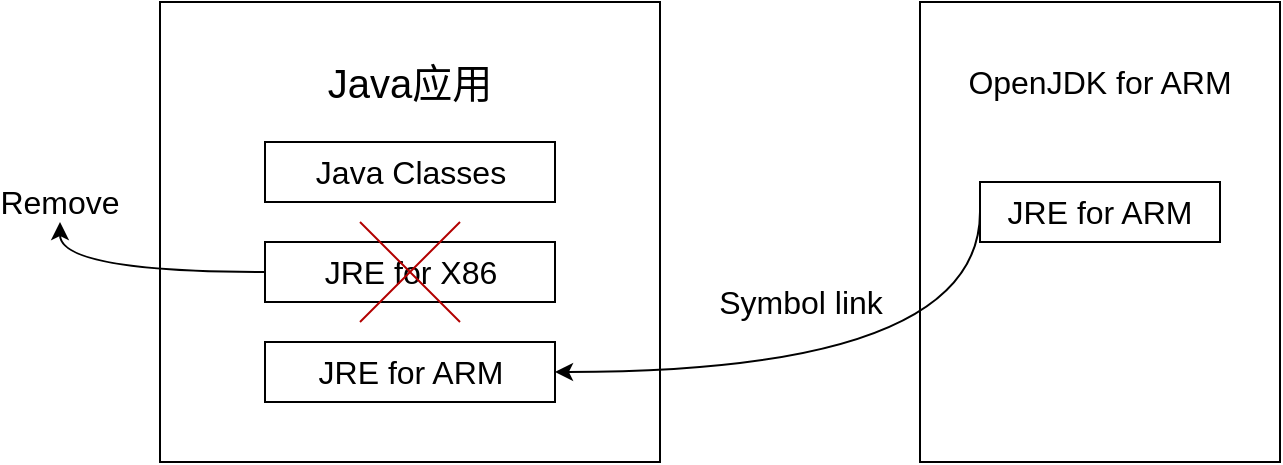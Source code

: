 <mxfile version="14.5.1" type="device"><diagram id="zQw1YGSrRiVJQ7fSl8PP" name="第 1 页"><mxGraphModel dx="1106" dy="791" grid="1" gridSize="10" guides="1" tooltips="1" connect="1" arrows="1" fold="1" page="1" pageScale="1" pageWidth="2336" pageHeight="1654" math="0" shadow="0"><root><mxCell id="0"/><mxCell id="1" parent="0"/><mxCell id="obKhV25u5XkpDmDAYm2z-2" value="" style="rounded=0;whiteSpace=wrap;html=1;" vertex="1" parent="1"><mxGeometry x="220" y="90" width="250" height="230" as="geometry"/></mxCell><mxCell id="obKhV25u5XkpDmDAYm2z-3" value="&lt;font style=&quot;font-size: 20px&quot;&gt;Java应用&lt;/font&gt;" style="text;html=1;strokeColor=none;fillColor=none;align=center;verticalAlign=middle;whiteSpace=wrap;rounded=0;" vertex="1" parent="1"><mxGeometry x="290" y="110" width="110" height="40" as="geometry"/></mxCell><mxCell id="obKhV25u5XkpDmDAYm2z-4" value="Java Classes" style="rounded=0;whiteSpace=wrap;html=1;fontSize=16;" vertex="1" parent="1"><mxGeometry x="272.5" y="160" width="145" height="30" as="geometry"/></mxCell><mxCell id="obKhV25u5XkpDmDAYm2z-5" value="JRE for X86" style="rounded=0;whiteSpace=wrap;html=1;fontSize=16;" vertex="1" parent="1"><mxGeometry x="272.5" y="210" width="145" height="30" as="geometry"/></mxCell><mxCell id="obKhV25u5XkpDmDAYm2z-9" value="JRE for ARM" style="rounded=0;whiteSpace=wrap;html=1;fontSize=16;" vertex="1" parent="1"><mxGeometry x="272.5" y="260" width="145" height="30" as="geometry"/></mxCell><mxCell id="obKhV25u5XkpDmDAYm2z-10" value="" style="rounded=0;whiteSpace=wrap;html=1;fontSize=16;" vertex="1" parent="1"><mxGeometry x="600" y="90" width="180" height="230" as="geometry"/></mxCell><mxCell id="obKhV25u5XkpDmDAYm2z-11" value="JRE for ARM" style="rounded=0;whiteSpace=wrap;html=1;fontSize=16;" vertex="1" parent="1"><mxGeometry x="630" y="180" width="120" height="30" as="geometry"/></mxCell><mxCell id="obKhV25u5XkpDmDAYm2z-13" value="OpenJDK for ARM" style="text;html=1;strokeColor=none;fillColor=none;align=center;verticalAlign=middle;whiteSpace=wrap;rounded=0;fontSize=16;" vertex="1" parent="1"><mxGeometry x="610" y="105" width="160" height="50" as="geometry"/></mxCell><mxCell id="obKhV25u5XkpDmDAYm2z-16" value="" style="group" vertex="1" connectable="0" parent="1"><mxGeometry x="320" y="200" width="50" height="50" as="geometry"/></mxCell><mxCell id="obKhV25u5XkpDmDAYm2z-14" value="" style="endArrow=none;html=1;fontSize=16;fillColor=#e51400;strokeColor=#B20000;" edge="1" parent="obKhV25u5XkpDmDAYm2z-16"><mxGeometry width="50" height="50" relative="1" as="geometry"><mxPoint y="50" as="sourcePoint"/><mxPoint x="50" as="targetPoint"/></mxGeometry></mxCell><mxCell id="obKhV25u5XkpDmDAYm2z-15" value="" style="endArrow=none;html=1;fontSize=16;fillColor=#e51400;strokeColor=#B20000;" edge="1" parent="obKhV25u5XkpDmDAYm2z-16"><mxGeometry width="50" height="50" relative="1" as="geometry"><mxPoint x="50" y="50" as="sourcePoint"/><mxPoint as="targetPoint"/></mxGeometry></mxCell><mxCell id="obKhV25u5XkpDmDAYm2z-17" value="" style="endArrow=classic;html=1;fontSize=16;fontColor=#FF3333;exitX=0;exitY=0.5;exitDx=0;exitDy=0;edgeStyle=orthogonalEdgeStyle;curved=1;entryX=0.5;entryY=1;entryDx=0;entryDy=0;" edge="1" parent="1" source="obKhV25u5XkpDmDAYm2z-5" target="obKhV25u5XkpDmDAYm2z-18"><mxGeometry width="50" height="50" relative="1" as="geometry"><mxPoint x="140" y="300" as="sourcePoint"/><mxPoint x="190" y="250" as="targetPoint"/></mxGeometry></mxCell><mxCell id="obKhV25u5XkpDmDAYm2z-18" value="Remove" style="text;html=1;strokeColor=none;fillColor=none;align=center;verticalAlign=middle;whiteSpace=wrap;rounded=0;fontSize=16;" vertex="1" parent="1"><mxGeometry x="150" y="180" width="40" height="20" as="geometry"/></mxCell><mxCell id="obKhV25u5XkpDmDAYm2z-19" value="" style="endArrow=classic;html=1;fontSize=16;fontColor=#000000;exitX=0;exitY=0.5;exitDx=0;exitDy=0;entryX=1;entryY=0.5;entryDx=0;entryDy=0;edgeStyle=orthogonalEdgeStyle;curved=1;" edge="1" parent="1" source="obKhV25u5XkpDmDAYm2z-11" target="obKhV25u5XkpDmDAYm2z-9"><mxGeometry width="50" height="50" relative="1" as="geometry"><mxPoint x="490" y="300" as="sourcePoint"/><mxPoint x="540" y="250" as="targetPoint"/><Array as="points"><mxPoint x="630" y="275"/></Array></mxGeometry></mxCell><mxCell id="obKhV25u5XkpDmDAYm2z-21" value="Symbol link" style="text;html=1;align=center;verticalAlign=middle;resizable=0;points=[];autosize=1;fontSize=16;fontColor=#000000;" vertex="1" parent="1"><mxGeometry x="490" y="230" width="100" height="20" as="geometry"/></mxCell></root></mxGraphModel></diagram></mxfile>